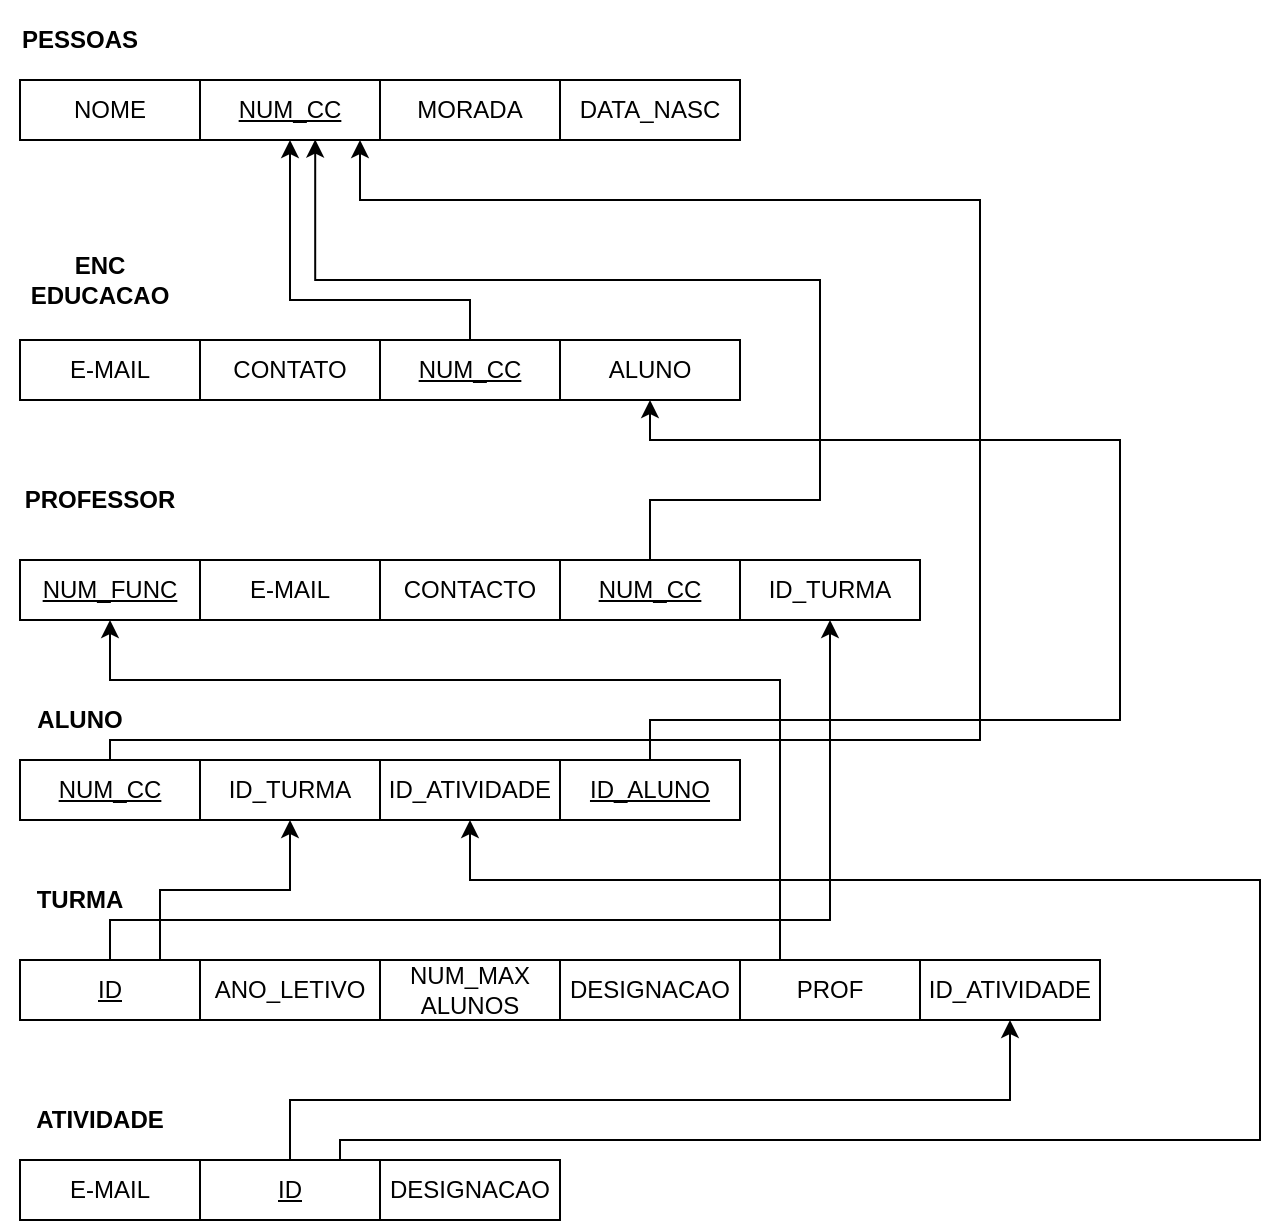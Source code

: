 <mxfile version="21.0.2" type="device"><diagram name="Página-1" id="4K2pQDK4PMZOK3V5qX8I"><mxGraphModel dx="1050" dy="545" grid="1" gridSize="10" guides="1" tooltips="1" connect="1" arrows="1" fold="1" page="1" pageScale="1" pageWidth="583" pageHeight="827" math="0" shadow="0"><root><mxCell id="0"/><mxCell id="1" parent="0"/><mxCell id="K9FEUO6YGw87Q7rIXLx--1" value="&lt;b&gt;PESSOAS&lt;/b&gt;" style="text;html=1;strokeColor=none;fillColor=none;align=center;verticalAlign=middle;whiteSpace=wrap;rounded=0;" vertex="1" parent="1"><mxGeometry x="50" y="20" width="80" height="40" as="geometry"/></mxCell><mxCell id="K9FEUO6YGw87Q7rIXLx--2" value="&lt;b&gt;PROFESSOR&lt;/b&gt;" style="text;html=1;strokeColor=none;fillColor=none;align=center;verticalAlign=middle;whiteSpace=wrap;rounded=0;" vertex="1" parent="1"><mxGeometry x="60" y="250" width="80" height="40" as="geometry"/></mxCell><mxCell id="K9FEUO6YGw87Q7rIXLx--3" value="&lt;b&gt;ENC&lt;br&gt;EDUCACAO&lt;br&gt;&lt;/b&gt;" style="text;html=1;strokeColor=none;fillColor=none;align=center;verticalAlign=middle;whiteSpace=wrap;rounded=0;" vertex="1" parent="1"><mxGeometry x="60" y="140" width="80" height="40" as="geometry"/></mxCell><mxCell id="K9FEUO6YGw87Q7rIXLx--4" value="&lt;b&gt;ALUNO&lt;br&gt;&lt;/b&gt;" style="text;html=1;strokeColor=none;fillColor=none;align=center;verticalAlign=middle;whiteSpace=wrap;rounded=0;" vertex="1" parent="1"><mxGeometry x="50" y="360" width="80" height="40" as="geometry"/></mxCell><mxCell id="K9FEUO6YGw87Q7rIXLx--5" value="&lt;b&gt;TURMA&lt;br&gt;&lt;/b&gt;" style="text;html=1;strokeColor=none;fillColor=none;align=center;verticalAlign=middle;whiteSpace=wrap;rounded=0;" vertex="1" parent="1"><mxGeometry x="50" y="450" width="80" height="40" as="geometry"/></mxCell><mxCell id="K9FEUO6YGw87Q7rIXLx--6" value="&lt;b&gt;ATIVIDADE&lt;br&gt;&lt;/b&gt;" style="text;html=1;strokeColor=none;fillColor=none;align=center;verticalAlign=middle;whiteSpace=wrap;rounded=0;" vertex="1" parent="1"><mxGeometry x="60" y="560" width="80" height="40" as="geometry"/></mxCell><mxCell id="K9FEUO6YGw87Q7rIXLx--7" value="NOME" style="rounded=0;whiteSpace=wrap;html=1;" vertex="1" parent="1"><mxGeometry x="60" y="60" width="90" height="30" as="geometry"/></mxCell><mxCell id="K9FEUO6YGw87Q7rIXLx--10" value="&lt;u&gt;NUM_CC&lt;/u&gt;" style="rounded=0;whiteSpace=wrap;html=1;" vertex="1" parent="1"><mxGeometry x="150" y="60" width="90" height="30" as="geometry"/></mxCell><mxCell id="K9FEUO6YGw87Q7rIXLx--11" value="MORADA" style="rounded=0;whiteSpace=wrap;html=1;" vertex="1" parent="1"><mxGeometry x="240" y="60" width="90" height="30" as="geometry"/></mxCell><mxCell id="K9FEUO6YGw87Q7rIXLx--12" value="DATA_NASC" style="rounded=0;whiteSpace=wrap;html=1;" vertex="1" parent="1"><mxGeometry x="330" y="60" width="90" height="30" as="geometry"/></mxCell><mxCell id="K9FEUO6YGw87Q7rIXLx--13" value="E-MAIL" style="rounded=0;whiteSpace=wrap;html=1;" vertex="1" parent="1"><mxGeometry x="60" y="190" width="90" height="30" as="geometry"/></mxCell><mxCell id="K9FEUO6YGw87Q7rIXLx--14" value="CONTATO" style="rounded=0;whiteSpace=wrap;html=1;" vertex="1" parent="1"><mxGeometry x="150" y="190" width="90" height="30" as="geometry"/></mxCell><mxCell id="K9FEUO6YGw87Q7rIXLx--16" style="edgeStyle=orthogonalEdgeStyle;rounded=0;orthogonalLoop=1;jettySize=auto;html=1;entryX=0.5;entryY=1;entryDx=0;entryDy=0;" edge="1" parent="1" source="K9FEUO6YGw87Q7rIXLx--15" target="K9FEUO6YGw87Q7rIXLx--10"><mxGeometry relative="1" as="geometry"><Array as="points"><mxPoint x="285" y="170"/><mxPoint x="195" y="170"/></Array></mxGeometry></mxCell><mxCell id="K9FEUO6YGw87Q7rIXLx--15" value="&lt;u&gt;NUM_CC&lt;/u&gt;" style="rounded=0;whiteSpace=wrap;html=1;" vertex="1" parent="1"><mxGeometry x="240" y="190" width="90" height="30" as="geometry"/></mxCell><mxCell id="K9FEUO6YGw87Q7rIXLx--17" value="&lt;u&gt;NUM_FUNC&lt;/u&gt;" style="rounded=0;whiteSpace=wrap;html=1;" vertex="1" parent="1"><mxGeometry x="60" y="300" width="90" height="30" as="geometry"/></mxCell><mxCell id="K9FEUO6YGw87Q7rIXLx--18" value="E-MAIL" style="rounded=0;whiteSpace=wrap;html=1;" vertex="1" parent="1"><mxGeometry x="150" y="300" width="90" height="30" as="geometry"/></mxCell><mxCell id="K9FEUO6YGw87Q7rIXLx--19" value="CONTACTO" style="rounded=0;whiteSpace=wrap;html=1;" vertex="1" parent="1"><mxGeometry x="240" y="300" width="90" height="30" as="geometry"/></mxCell><mxCell id="K9FEUO6YGw87Q7rIXLx--21" style="edgeStyle=orthogonalEdgeStyle;rounded=0;orthogonalLoop=1;jettySize=auto;html=1;entryX=0.64;entryY=0.993;entryDx=0;entryDy=0;entryPerimeter=0;" edge="1" parent="1" source="K9FEUO6YGw87Q7rIXLx--20" target="K9FEUO6YGw87Q7rIXLx--10"><mxGeometry relative="1" as="geometry"><Array as="points"><mxPoint x="375" y="270"/><mxPoint x="460" y="270"/><mxPoint x="460" y="160"/><mxPoint x="208" y="160"/></Array></mxGeometry></mxCell><mxCell id="K9FEUO6YGw87Q7rIXLx--20" value="&lt;u&gt;NUM_CC&lt;/u&gt;" style="rounded=0;whiteSpace=wrap;html=1;" vertex="1" parent="1"><mxGeometry x="330" y="300" width="90" height="30" as="geometry"/></mxCell><mxCell id="K9FEUO6YGw87Q7rIXLx--23" style="edgeStyle=orthogonalEdgeStyle;rounded=0;orthogonalLoop=1;jettySize=auto;html=1;" edge="1" parent="1" source="K9FEUO6YGw87Q7rIXLx--22" target="K9FEUO6YGw87Q7rIXLx--10"><mxGeometry relative="1" as="geometry"><Array as="points"><mxPoint x="105" y="390"/><mxPoint x="540" y="390"/><mxPoint x="540" y="120"/><mxPoint x="230" y="120"/></Array></mxGeometry></mxCell><mxCell id="K9FEUO6YGw87Q7rIXLx--22" value="&lt;u&gt;NUM_CC&lt;/u&gt;" style="rounded=0;whiteSpace=wrap;html=1;" vertex="1" parent="1"><mxGeometry x="60" y="400" width="90" height="30" as="geometry"/></mxCell><mxCell id="K9FEUO6YGw87Q7rIXLx--30" style="edgeStyle=orthogonalEdgeStyle;rounded=0;orthogonalLoop=1;jettySize=auto;html=1;entryX=0.5;entryY=1;entryDx=0;entryDy=0;" edge="1" parent="1" source="K9FEUO6YGw87Q7rIXLx--24" target="K9FEUO6YGw87Q7rIXLx--29"><mxGeometry relative="1" as="geometry"><Array as="points"><mxPoint x="105" y="480"/><mxPoint x="465" y="480"/></Array></mxGeometry></mxCell><mxCell id="K9FEUO6YGw87Q7rIXLx--33" style="edgeStyle=orthogonalEdgeStyle;rounded=0;orthogonalLoop=1;jettySize=auto;html=1;entryX=0.5;entryY=1;entryDx=0;entryDy=0;" edge="1" parent="1" source="K9FEUO6YGw87Q7rIXLx--24" target="K9FEUO6YGw87Q7rIXLx--32"><mxGeometry relative="1" as="geometry"><Array as="points"><mxPoint x="130" y="465"/><mxPoint x="195" y="465"/></Array></mxGeometry></mxCell><mxCell id="K9FEUO6YGw87Q7rIXLx--24" value="&lt;u&gt;ID&lt;/u&gt;" style="rounded=0;whiteSpace=wrap;html=1;" vertex="1" parent="1"><mxGeometry x="60" y="500" width="90" height="30" as="geometry"/></mxCell><mxCell id="K9FEUO6YGw87Q7rIXLx--25" value="ANO_LETIVO" style="rounded=0;whiteSpace=wrap;html=1;" vertex="1" parent="1"><mxGeometry x="150" y="500" width="90" height="30" as="geometry"/></mxCell><mxCell id="K9FEUO6YGw87Q7rIXLx--26" value="NUM_MAX&lt;br&gt;ALUNOS" style="rounded=0;whiteSpace=wrap;html=1;" vertex="1" parent="1"><mxGeometry x="240" y="500" width="90" height="30" as="geometry"/></mxCell><mxCell id="K9FEUO6YGw87Q7rIXLx--27" value="DESIGNACAO" style="rounded=0;whiteSpace=wrap;html=1;" vertex="1" parent="1"><mxGeometry x="330" y="500" width="90" height="30" as="geometry"/></mxCell><mxCell id="K9FEUO6YGw87Q7rIXLx--31" style="edgeStyle=orthogonalEdgeStyle;rounded=0;orthogonalLoop=1;jettySize=auto;html=1;entryX=0.5;entryY=1;entryDx=0;entryDy=0;" edge="1" parent="1" source="K9FEUO6YGw87Q7rIXLx--28" target="K9FEUO6YGw87Q7rIXLx--17"><mxGeometry relative="1" as="geometry"><Array as="points"><mxPoint x="440" y="360"/><mxPoint x="105" y="360"/></Array></mxGeometry></mxCell><mxCell id="K9FEUO6YGw87Q7rIXLx--28" value="PROF" style="rounded=0;whiteSpace=wrap;html=1;" vertex="1" parent="1"><mxGeometry x="420" y="500" width="90" height="30" as="geometry"/></mxCell><mxCell id="K9FEUO6YGw87Q7rIXLx--29" value="ID_TURMA" style="rounded=0;whiteSpace=wrap;html=1;" vertex="1" parent="1"><mxGeometry x="420" y="300" width="90" height="30" as="geometry"/></mxCell><mxCell id="K9FEUO6YGw87Q7rIXLx--32" value="ID_TURMA" style="rounded=0;whiteSpace=wrap;html=1;" vertex="1" parent="1"><mxGeometry x="150" y="400" width="90" height="30" as="geometry"/></mxCell><mxCell id="K9FEUO6YGw87Q7rIXLx--34" value="E-MAIL" style="rounded=0;whiteSpace=wrap;html=1;" vertex="1" parent="1"><mxGeometry x="60" y="600" width="90" height="30" as="geometry"/></mxCell><mxCell id="K9FEUO6YGw87Q7rIXLx--39" style="edgeStyle=orthogonalEdgeStyle;rounded=0;orthogonalLoop=1;jettySize=auto;html=1;entryX=0.5;entryY=1;entryDx=0;entryDy=0;" edge="1" parent="1" source="K9FEUO6YGw87Q7rIXLx--35" target="K9FEUO6YGw87Q7rIXLx--38"><mxGeometry relative="1" as="geometry"><Array as="points"><mxPoint x="195" y="570"/><mxPoint x="555" y="570"/></Array></mxGeometry></mxCell><mxCell id="K9FEUO6YGw87Q7rIXLx--40" style="edgeStyle=orthogonalEdgeStyle;rounded=0;orthogonalLoop=1;jettySize=auto;html=1;" edge="1" parent="1" source="K9FEUO6YGw87Q7rIXLx--35" target="K9FEUO6YGw87Q7rIXLx--37"><mxGeometry relative="1" as="geometry"><Array as="points"><mxPoint x="220" y="590"/><mxPoint x="680" y="590"/><mxPoint x="680" y="460"/><mxPoint x="285" y="460"/></Array></mxGeometry></mxCell><mxCell id="K9FEUO6YGw87Q7rIXLx--35" value="&lt;u&gt;ID&lt;/u&gt;" style="rounded=0;whiteSpace=wrap;html=1;" vertex="1" parent="1"><mxGeometry x="150" y="600" width="90" height="30" as="geometry"/></mxCell><mxCell id="K9FEUO6YGw87Q7rIXLx--36" value="DESIGNACAO" style="rounded=0;whiteSpace=wrap;html=1;" vertex="1" parent="1"><mxGeometry x="240" y="600" width="90" height="30" as="geometry"/></mxCell><mxCell id="K9FEUO6YGw87Q7rIXLx--37" value="ID_ATIVIDADE" style="rounded=0;whiteSpace=wrap;html=1;" vertex="1" parent="1"><mxGeometry x="240" y="400" width="90" height="30" as="geometry"/></mxCell><mxCell id="K9FEUO6YGw87Q7rIXLx--38" value="ID_ATIVIDADE" style="rounded=0;whiteSpace=wrap;html=1;" vertex="1" parent="1"><mxGeometry x="510" y="500" width="90" height="30" as="geometry"/></mxCell><mxCell id="K9FEUO6YGw87Q7rIXLx--44" style="edgeStyle=orthogonalEdgeStyle;rounded=0;orthogonalLoop=1;jettySize=auto;html=1;" edge="1" parent="1" source="K9FEUO6YGw87Q7rIXLx--41" target="K9FEUO6YGw87Q7rIXLx--43"><mxGeometry relative="1" as="geometry"><Array as="points"><mxPoint x="375" y="380"/><mxPoint x="610" y="380"/><mxPoint x="610" y="240"/><mxPoint x="375" y="240"/></Array></mxGeometry></mxCell><mxCell id="K9FEUO6YGw87Q7rIXLx--41" value="&lt;u&gt;ID_ALUNO&lt;/u&gt;" style="rounded=0;whiteSpace=wrap;html=1;" vertex="1" parent="1"><mxGeometry x="330" y="400" width="90" height="30" as="geometry"/></mxCell><mxCell id="K9FEUO6YGw87Q7rIXLx--43" value="ALUNO" style="rounded=0;whiteSpace=wrap;html=1;" vertex="1" parent="1"><mxGeometry x="330" y="190" width="90" height="30" as="geometry"/></mxCell></root></mxGraphModel></diagram></mxfile>